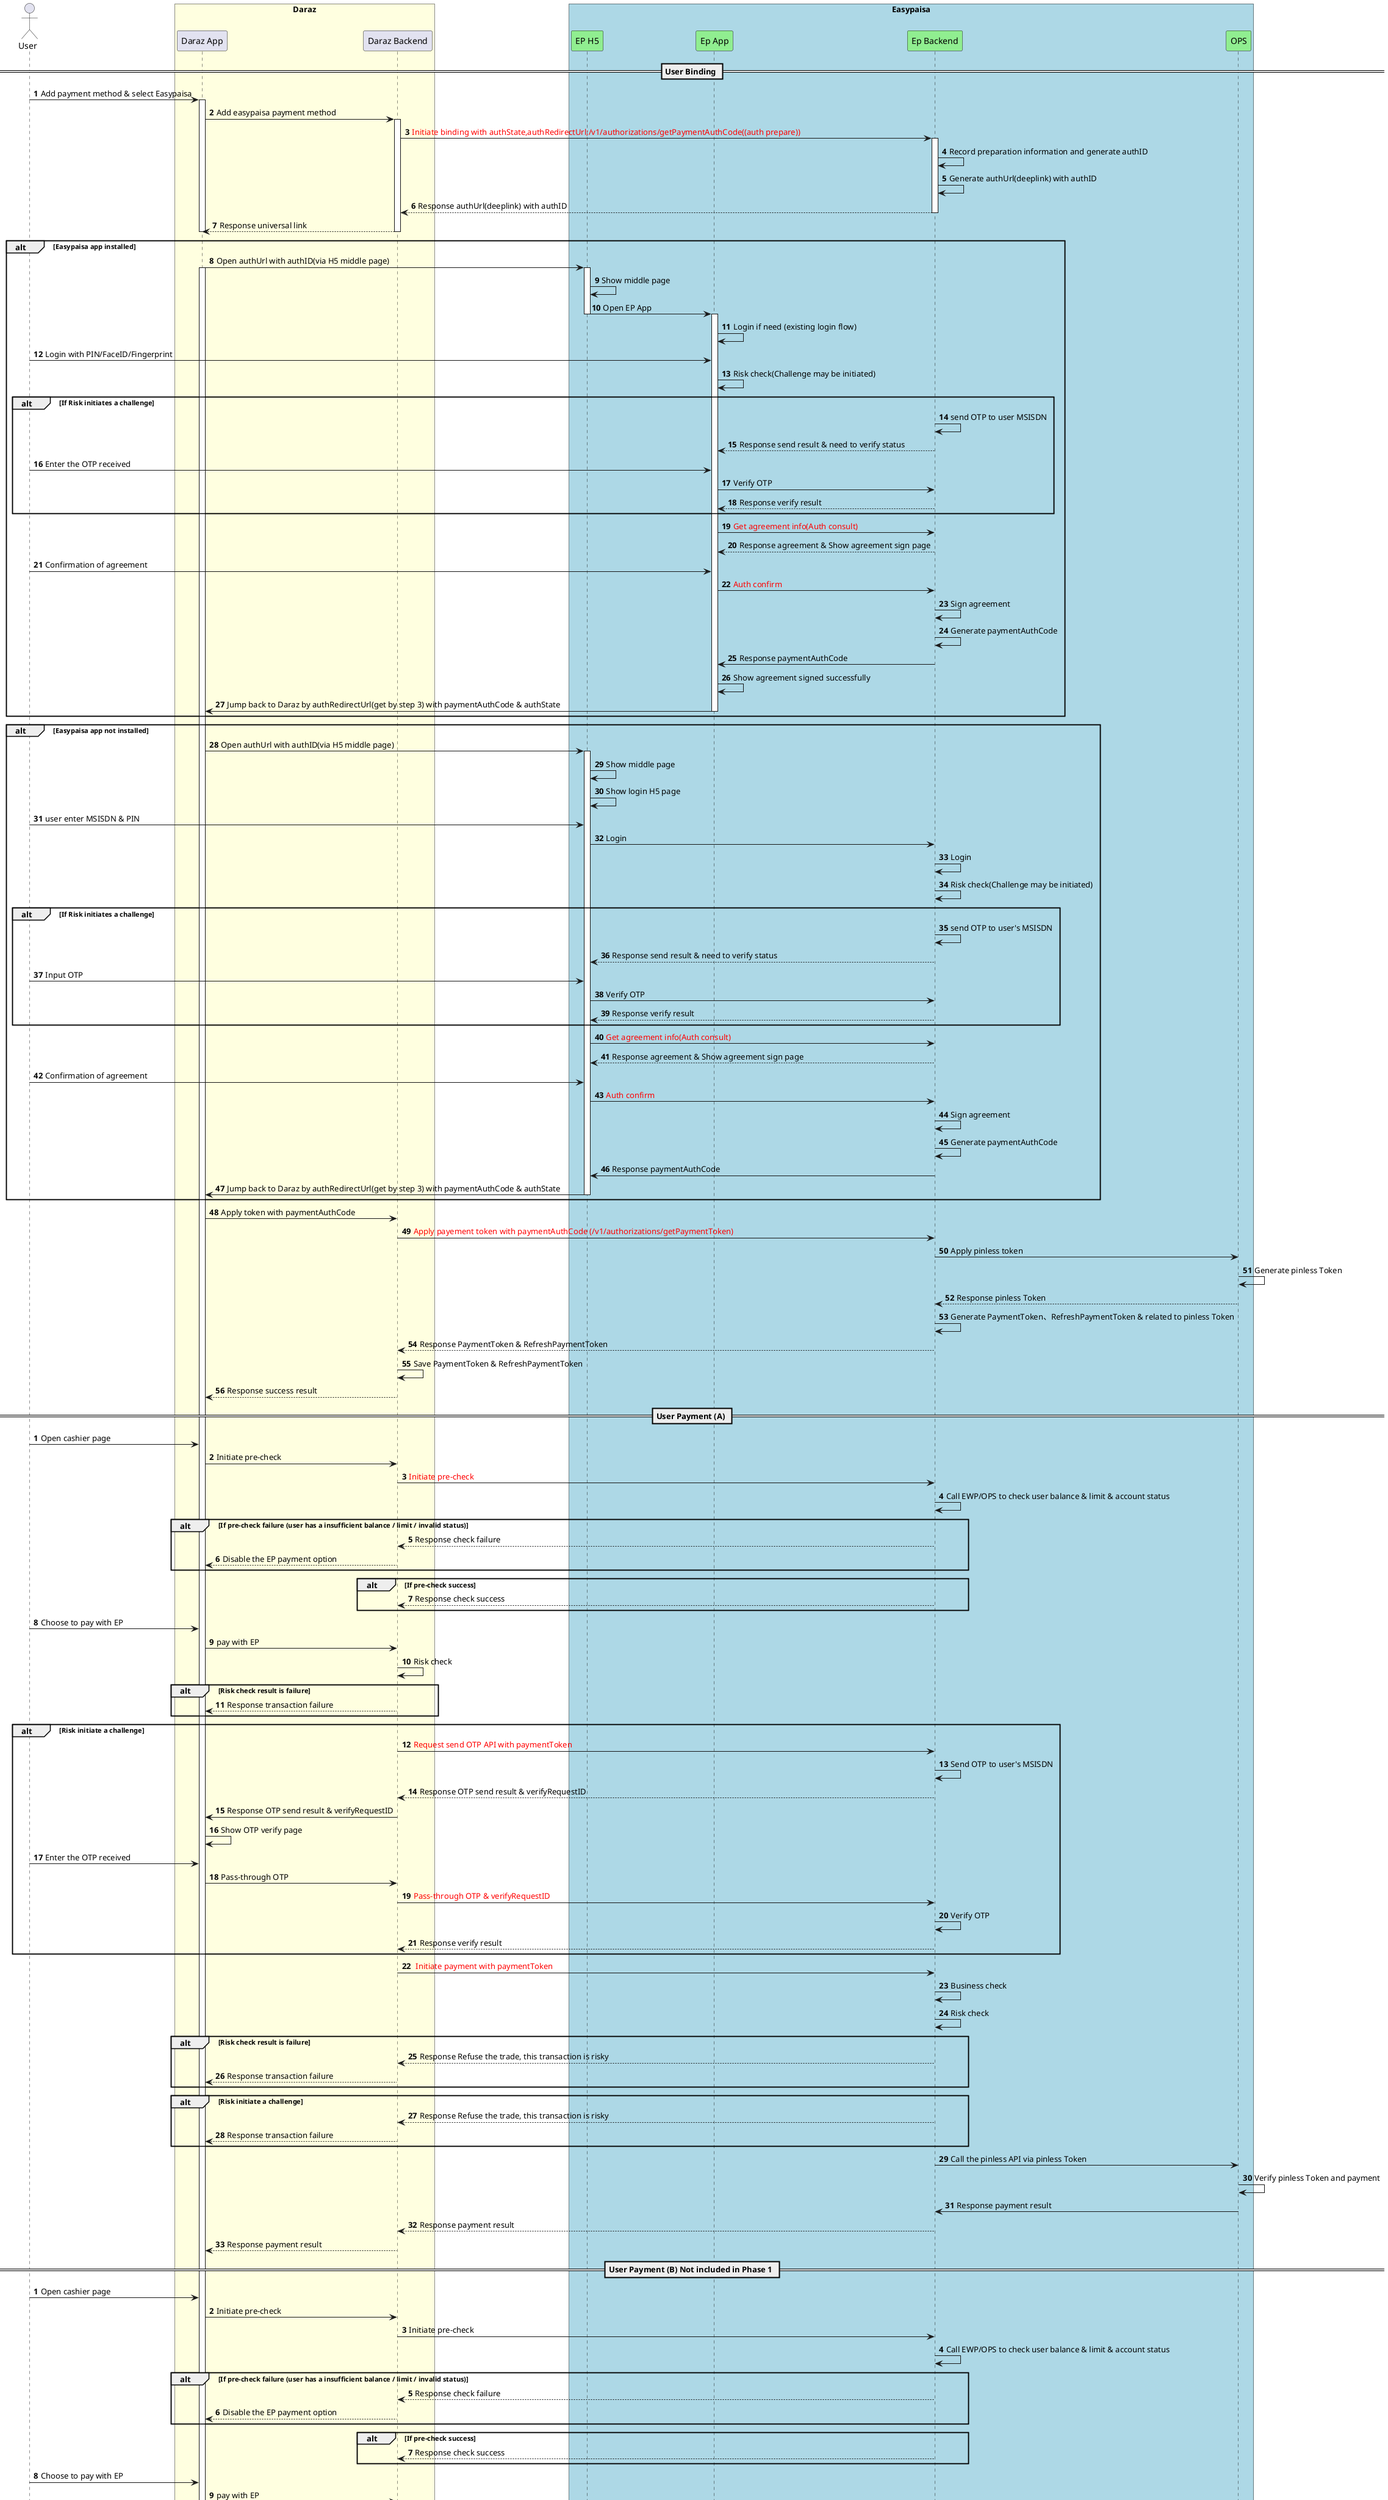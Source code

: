 @startuml
autonumber

actor       User
participant "User" as User

box "Daraz" #LightYellow
participant "Daraz App" as DarazApp
participant "Daraz Backend" as DarazBackend
end box

box "Easypaisa" #LightBlue
participant "EP H5" as EPH5 #LightGreen
participant "Ep App" as EPApp #LightGreen
participant "Ep Backend" as EPBackend #LightGreen
participant "OPS" as OPS #LightGreen
end box


== User Binding ==
User -> DarazApp: Add payment method & select Easypaisa
activate DarazApp
DarazApp -> DarazBackend: Add easypaisa payment method
activate DarazBackend
DarazBackend -> EPBackend: <font color=red>Initiate binding with authState,authRedirectUrl;/v1/authorizations/getPaymentAuthCode((auth prepare))
activate EPBackend
EPBackend -> EPBackend: Record preparation information and generate authID
EPBackend -> EPBackend: Generate authUrl(deeplink) with authID
EPBackend --> DarazBackend: Response authUrl(deeplink) with authID
deactivate EPBackend
DarazBackend --> DarazApp: Response universal link
deactivate DarazBackend
deactivate DarazApp
alt Easypaisa app installed
DarazApp -> EPH5: Open authUrl with authID(via H5 middle page)
activate DarazApp
activate EPH5
EPH5 -> EPH5: Show middle page
EPH5 -> EPApp: Open EP App
deactivate EPH5
activate EPApp
EPApp -> EPApp: Login if need (existing login flow)
User -> EPApp: Login with PIN/FaceID/Fingerprint
EPApp -> EPApp: Risk check(Challenge may be initiated)
alt If Risk initiates a challenge
EPBackend -> EPBackend: send OTP to user MSISDN
EPBackend --> EPApp: Response send result & need to verify status
User -> EPApp: Enter the OTP received
EPApp -> EPBackend: Verify OTP
EPBackend --> EPApp: Response verify result
end
EPApp -> EPBackend: <font color=red>Get agreement info(Auth consult)
EPBackend --> EPApp: Response agreement & Show agreement sign page
User -> EPApp: Confirmation of agreement
EPApp -> EPBackend: <font color=red>Auth confirm
EPBackend -> EPBackend: Sign agreement
EPBackend -> EPBackend: Generate paymentAuthCode

EPBackend -> EPApp: Response paymentAuthCode
EPApp -> EPApp: Show agreement signed successfully
EPApp -> DarazApp: Jump back to Daraz by authRedirectUrl(get by step 3) with paymentAuthCode & authState
deactivate EPApp
end

alt Easypaisa app not installed
DarazApp -> EPH5: Open authUrl with authID(via H5 middle page)
activate EPH5
EPH5 -> EPH5: Show middle page
EPH5 -> EPH5: Show login H5 page
User -> EPH5:user enter MSISDN & PIN
EPH5 -> EPBackend: Login
EPBackend -> EPBackend: Login
EPBackend -> EPBackend: Risk check(Challenge may be initiated)
alt If Risk initiates a challenge
EPBackend -> EPBackend: send OTP to user's MSISDN
EPBackend --> EPH5: Response send result & need to verify status
User -> EPH5: Input OTP
EPH5 -> EPBackend: Verify OTP
EPBackend --> EPH5: Response verify result
end
EPH5 -> EPBackend: <font color=red>Get agreement info(Auth consult)
EPBackend --> EPH5: Response agreement & Show agreement sign page
User -> EPH5: Confirmation of agreement
EPH5 -> EPBackend: <font color=red>Auth confirm
EPBackend -> EPBackend: Sign agreement
EPBackend -> EPBackend: Generate paymentAuthCode

EPBackend -> EPH5: Response paymentAuthCode
EPH5 -> DarazApp: Jump back to Daraz by authRedirectUrl(get by step 3) with paymentAuthCode & authState
deactivate EPH5

end

DarazApp -> DarazBackend: Apply token with paymentAuthCode

DarazBackend -> EPBackend: <font color=red>Apply payement token with paymentAuthCode (/v1/authorizations/getPaymentToken)
EPBackend -> OPS: Apply pinless token

OPS -> OPS: Generate pinless Token
OPS --> EPBackend: Response pinless Token
EPBackend -> EPBackend: Generate PaymentToken、RefreshPaymentToken & related to pinless Token
EPBackend --> DarazBackend: Response PaymentToken & RefreshPaymentToken
DarazBackend -> DarazBackend: Save PaymentToken & RefreshPaymentToken
DarazBackend --> DarazApp: Response success result


== User Payment (A) ==
autonumber
User -> DarazApp: Open cashier page
DarazApp -> DarazBackend: Initiate pre-check
DarazBackend -> EPBackend:<font color=red>Initiate pre-check
EPBackend -> EPBackend: Call EWP/OPS to check user balance & limit & account status
alt If pre-check failure (user has a insufficient balance / limit / invalid status)
EPBackend --> DarazBackend: Response check failure
DarazBackend --> DarazApp: Disable the EP payment option
end
alt If pre-check success
EPBackend --> DarazBackend: Response check success
end

User -> DarazApp: Choose to pay with EP
DarazApp -> DarazBackend: pay with EP
DarazBackend -> DarazBackend: Risk check

alt Risk check result is failure
DarazBackend --> DarazApp: Response transaction failure
end
alt Risk initiate a challenge
DarazBackend -> EPBackend: <font color=red>Request send OTP API with paymentToken
EPBackend -> EPBackend: Send OTP to user's MSISDN
EPBackend --> DarazBackend:Response OTP send result & verifyRequestID
DarazBackend -> DarazApp:Response OTP send result & verifyRequestID
DarazApp -> DarazApp: Show OTP verify page
User -> DarazApp:  Enter the OTP received
DarazApp -> DarazBackend: Pass-through OTP
DarazBackend -> EPBackend:<font color=red>Pass-through OTP & verifyRequestID
EPBackend -> EPBackend:Verify OTP
EPBackend --> DarazBackend: Response verify result
end

DarazBackend -> EPBackend:<font color=red> Initiate payment with paymentToken
EPBackend -> EPBackend: Business check
EPBackend -> EPBackend: Risk check

alt Risk check result is failure
EPBackend --> DarazBackend: Response Refuse the trade, this transaction is risky
DarazBackend --> DarazApp: Response transaction failure
end

alt Risk initiate a challenge
EPBackend --> DarazBackend: Response Refuse the trade, this transaction is risky
DarazBackend --> DarazApp: Response transaction failure

/' 首期不在EP做风控挑战，所以暂时忽略
EPBackend -> EPBackend: Send OTP to user's MSISDN
EPBackend --> DarazBackend: Response require user to enter OTP
DarazBackend --> DarazApp: Response require user to enter OTP
DarazApp -> DarazApp: Show OTP verification page
User -> DarazApp: Enter the OTP received
DarazApp -> DarazBackend: Pass-through OTP
DarazBackend -> EPBackend:Pass-through OTP
EPBackend -> EPBackend: Verify OTP
'/
end

EPBackend -> OPS: Call the pinless API via pinless Token
OPS -> OPS: Verify pinless Token and payment
OPS -> EPBackend: Response payment result
EPBackend --> DarazBackend: Response payment result
DarazBackend --> DarazApp: Response payment result

== User Payment (B) Not included in Phase 1 ==

autonumber
User -> DarazApp: Open cashier page
DarazApp -> DarazBackend: Initiate pre-check
DarazBackend -> EPBackend:Initiate pre-check
EPBackend -> EPBackend: Call EWP/OPS to check user balance & limit & account status
alt If pre-check failure (user has a insufficient balance / limit / invalid status)
EPBackend --> DarazBackend: Response check failure
DarazBackend --> DarazApp: Disable the EP payment option
end
alt If pre-check success
EPBackend --> DarazBackend: Response check success
end

User -> DarazApp: Choose to pay with EP
DarazApp -> DarazBackend: pay with EP
DarazBackend -> DarazBackend: Risk check

alt Risk check result is failure
DarazBackend --> DarazApp: Response transaction failure
end
alt Risk initiate a challenge
DarazBackend -> EPBackend: Request for challenge prepare with paymentToken & paymentInfo
EPBackend -> EPBackend: Generate a paymentOrder a challengeUrl (relate to payment order )
EPBackend --> DarazBackend: Response challengeUrl
DarazBackend --> DarazApp:Response challengeUrl

alt Easypaisa app installed
DarazApp -> EPApp: Open challengeUrl (via H5 middle page)
EPApp -> EPApp: Login if need (existing login flow)
User -> EPApp: Login with PIN/FaceID/Fingerprint
EPApp -> EPApp: Risk check（ignore）
EPApp -> EPBackend: Payment consult
EPBackend -> EPBackend: Compose payment detail
EPBackend --> EPApp: Response payment detail
EPApp -> EPApp: Show confirm payment page
User -> EPApp: Confirm payment
EPApp -> EPBackend:Payment
EPBackend -> OPS: Call the pinless API via pinless Token
OPS --> EPBackend:Response payment result
EPBackend --> EPApp:Response payment result
EPApp -> EPApp:Show payment result page
EPApp -> DarazApp: Jump back to Daraz app
end

alt Easypaisa app not install
DarazApp -> EPH5: Open challengeUrl (via H5 middle page)
EPH5 -> EPH5: Show login H5 page
User -> EPH5:user enter MSISDN & PIN
EPH5 -> EPBackend: Login
EPH5 -> EPH5: Risk check(100% OTP)
EPH5 -> EPBackend: Payment consult
EPBackend -> EPBackend: Compose payment detail
EPBackend --> EPH5: Response payment detail
EPH5 -> EPH5: Show confirm payment page
User -> EPH5: Confirm payment
EPH5 -> EPBackend:Payment
EPBackend -> OPS: Call the pinless API via pinless Token
OPS --> EPBackend:Response payment result
EPBackend --> EPH5:Response payment result
EPH5 -> EPH5:Show payment result page
EPH5 -> DarazApp: Jump back to Daraz app
end

@enduml




